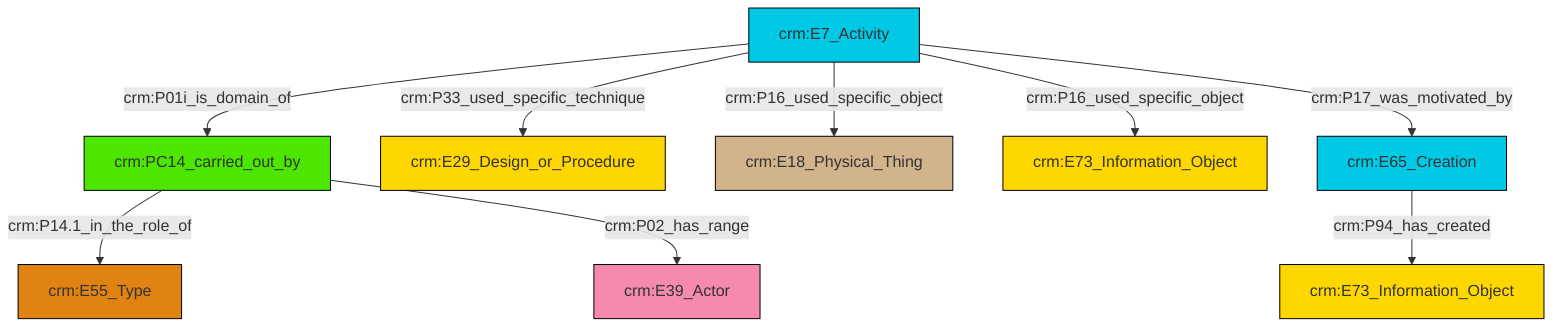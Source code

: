 graph TD
classDef Literal fill:#f2f2f2,stroke:#000000;
classDef CRM_Entity fill:#FFFFFF,stroke:#000000;
classDef Temporal_Entity fill:#00C9E6, stroke:#000000;
classDef Type fill:#E18312, stroke:#000000;
classDef Time-Span fill:#2C9C91, stroke:#000000;
classDef Appellation fill:#FFEB7F, stroke:#000000;
classDef Place fill:#008836, stroke:#000000;
classDef Persistent_Item fill:#B266B2, stroke:#000000;
classDef Conceptual_Object fill:#FFD700, stroke:#000000;
classDef Physical_Thing fill:#D2B48C, stroke:#000000;
classDef Actor fill:#f58aad, stroke:#000000;
classDef PC_Classes fill:#4ce600, stroke:#000000;
classDef Multi fill:#cccccc,stroke:#000000;

2["crm:E7_Activity"]:::Temporal_Entity -->|crm:P01i_is_domain_of| 3["crm:PC14_carried_out_by"]:::PC_Classes
2["crm:E7_Activity"]:::Temporal_Entity -->|crm:P33_used_specific_technique| 4["crm:E29_Design_or_Procedure"]:::Conceptual_Object
2["crm:E7_Activity"]:::Temporal_Entity -->|crm:P16_used_specific_object| 5["crm:E18_Physical_Thing"]:::Physical_Thing
3["crm:PC14_carried_out_by"]:::PC_Classes -->|crm:P14.1_in_the_role_of| 9["crm:E55_Type"]:::Type
2["crm:E7_Activity"]:::Temporal_Entity -->|crm:P17_was_motivated_by| 14["crm:E65_Creation"]:::Temporal_Entity
14["crm:E65_Creation"]:::Temporal_Entity -->|crm:P94_has_created| 11["crm:E73_Information_Object"]:::Conceptual_Object
3["crm:PC14_carried_out_by"]:::PC_Classes -->|crm:P02_has_range| 0["crm:E39_Actor"]:::Actor
2["crm:E7_Activity"]:::Temporal_Entity -->|crm:P16_used_specific_object| 6["crm:E73_Information_Object"]:::Conceptual_Object